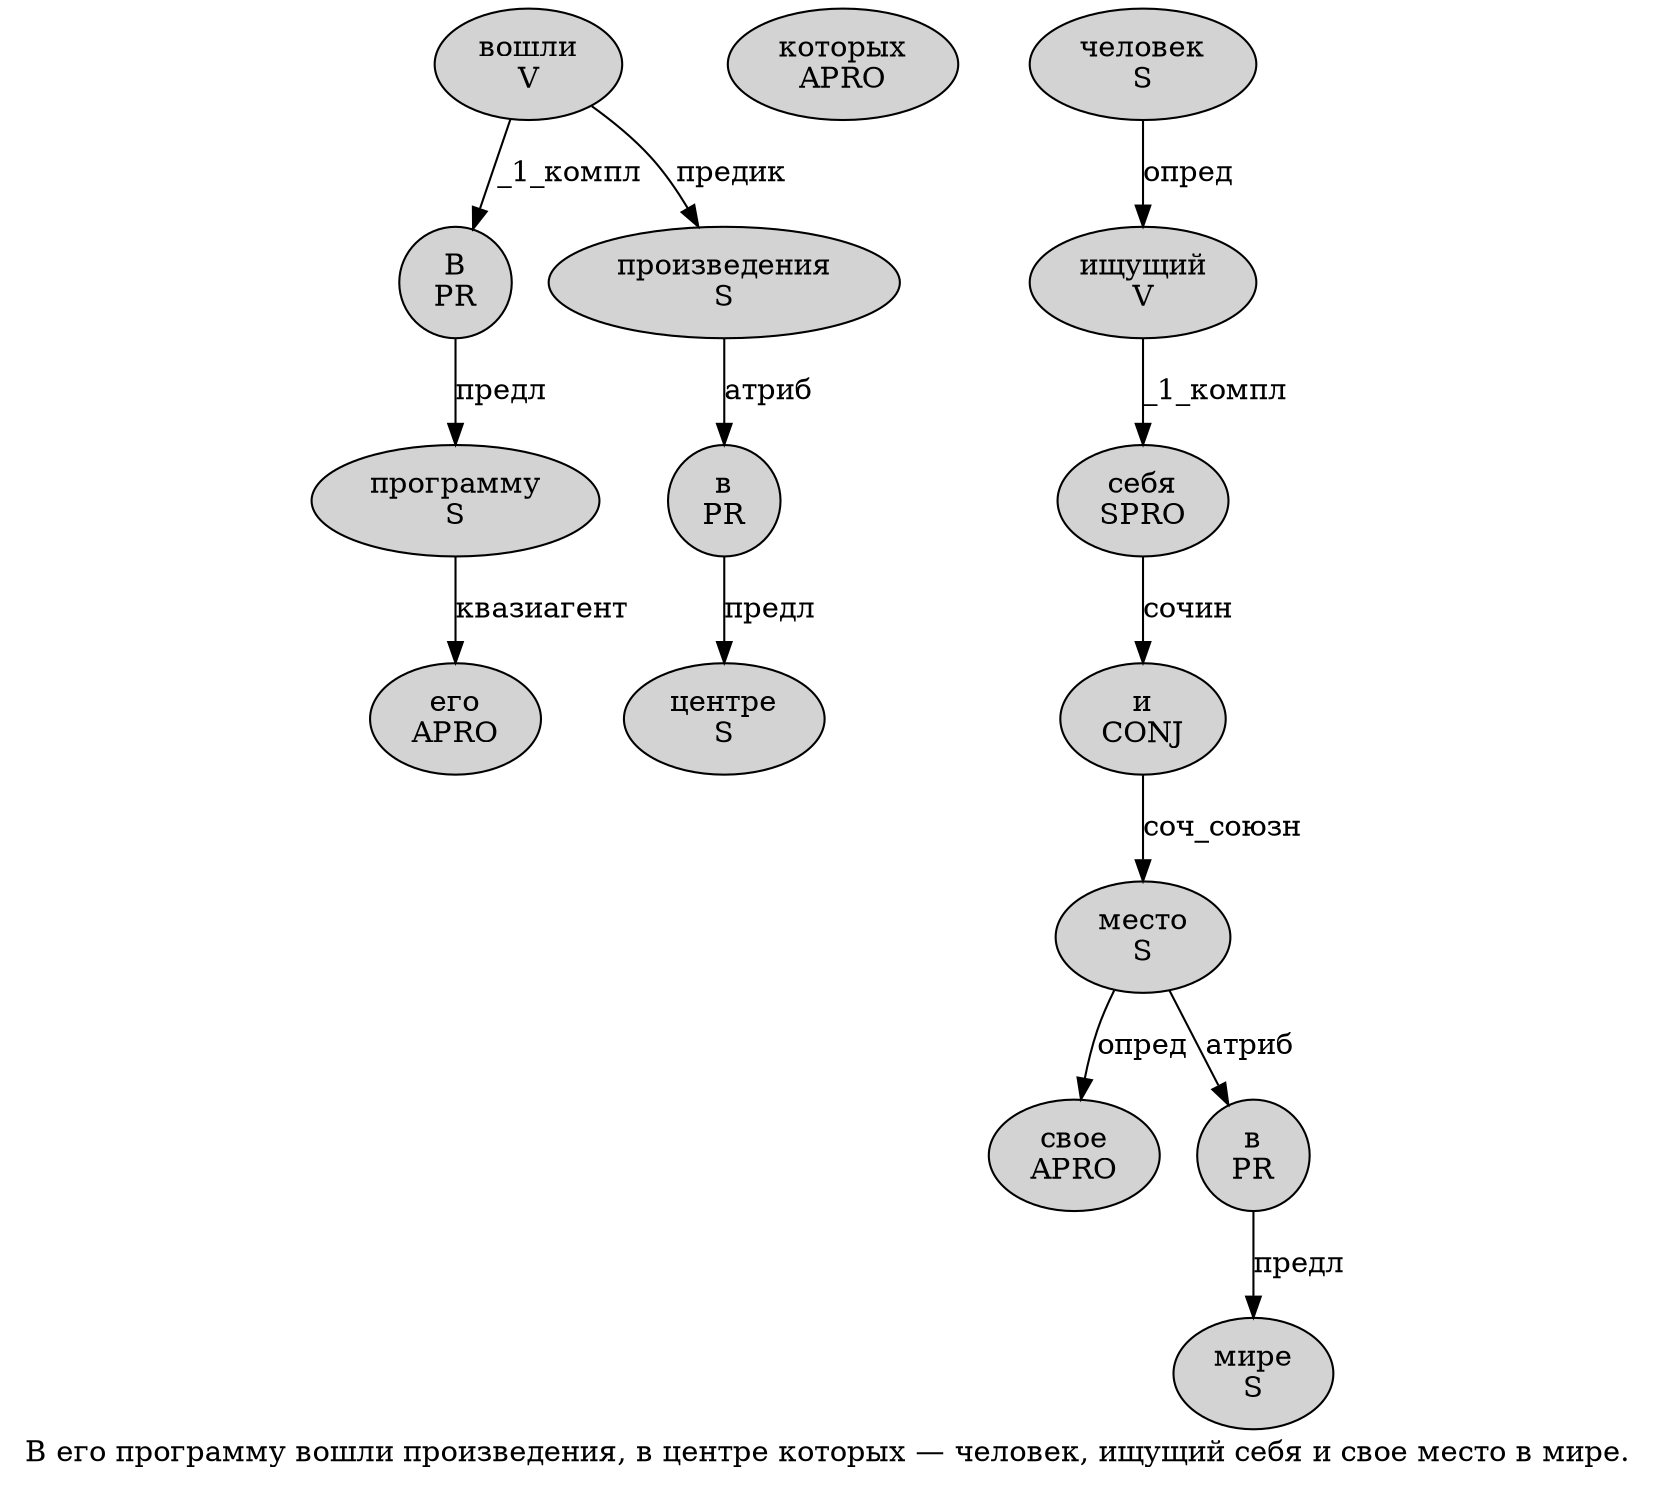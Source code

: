 digraph SENTENCE_694 {
	graph [label="В его программу вошли произведения, в центре которых — человек, ищущий себя и свое место в мире."]
	node [style=filled]
		0 [label="В
PR" color="" fillcolor=lightgray penwidth=1 shape=ellipse]
		1 [label="его
APRO" color="" fillcolor=lightgray penwidth=1 shape=ellipse]
		2 [label="программу
S" color="" fillcolor=lightgray penwidth=1 shape=ellipse]
		3 [label="вошли
V" color="" fillcolor=lightgray penwidth=1 shape=ellipse]
		4 [label="произведения
S" color="" fillcolor=lightgray penwidth=1 shape=ellipse]
		6 [label="в
PR" color="" fillcolor=lightgray penwidth=1 shape=ellipse]
		7 [label="центре
S" color="" fillcolor=lightgray penwidth=1 shape=ellipse]
		8 [label="которых
APRO" color="" fillcolor=lightgray penwidth=1 shape=ellipse]
		10 [label="человек
S" color="" fillcolor=lightgray penwidth=1 shape=ellipse]
		12 [label="ищущий
V" color="" fillcolor=lightgray penwidth=1 shape=ellipse]
		13 [label="себя
SPRO" color="" fillcolor=lightgray penwidth=1 shape=ellipse]
		14 [label="и
CONJ" color="" fillcolor=lightgray penwidth=1 shape=ellipse]
		15 [label="свое
APRO" color="" fillcolor=lightgray penwidth=1 shape=ellipse]
		16 [label="место
S" color="" fillcolor=lightgray penwidth=1 shape=ellipse]
		17 [label="в
PR" color="" fillcolor=lightgray penwidth=1 shape=ellipse]
		18 [label="мире
S" color="" fillcolor=lightgray penwidth=1 shape=ellipse]
			3 -> 0 [label="_1_компл"]
			3 -> 4 [label="предик"]
			17 -> 18 [label="предл"]
			10 -> 12 [label="опред"]
			4 -> 6 [label="атриб"]
			13 -> 14 [label="сочин"]
			6 -> 7 [label="предл"]
			2 -> 1 [label="квазиагент"]
			14 -> 16 [label="соч_союзн"]
			16 -> 15 [label="опред"]
			16 -> 17 [label="атриб"]
			12 -> 13 [label="_1_компл"]
			0 -> 2 [label="предл"]
}